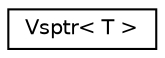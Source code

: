 digraph "Graphical Class Hierarchy"
{
 // LATEX_PDF_SIZE
  edge [fontname="Helvetica",fontsize="10",labelfontname="Helvetica",labelfontsize="10"];
  node [fontname="Helvetica",fontsize="10",shape=record];
  rankdir="LR";
  Node0 [label="Vsptr\< T \>",height=0.2,width=0.4,color="black", fillcolor="white", style="filled",URL="$classVsptr.html",tooltip=" "];
}
